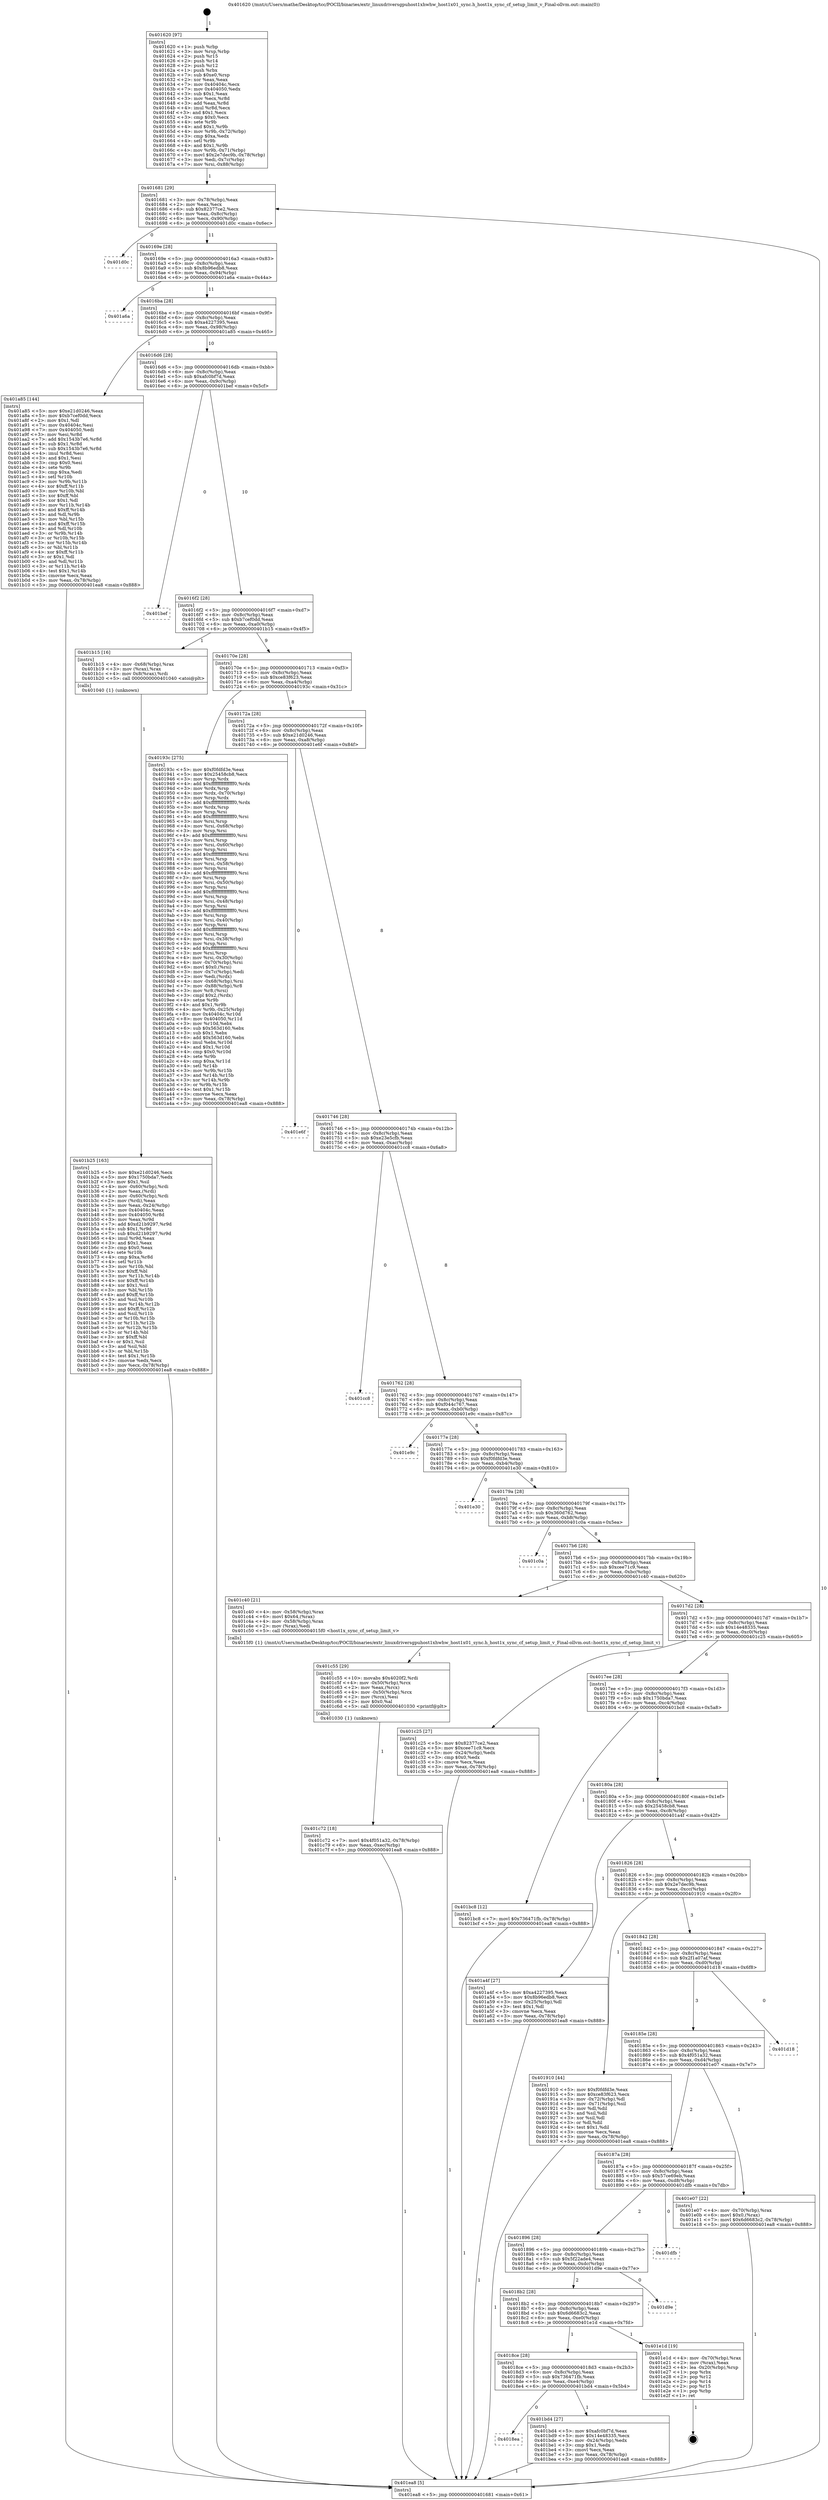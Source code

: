 digraph "0x401620" {
  label = "0x401620 (/mnt/c/Users/mathe/Desktop/tcc/POCII/binaries/extr_linuxdriversgpuhost1xhwhw_host1x01_sync.h_host1x_sync_cf_setup_limit_v_Final-ollvm.out::main(0))"
  labelloc = "t"
  node[shape=record]

  Entry [label="",width=0.3,height=0.3,shape=circle,fillcolor=black,style=filled]
  "0x401681" [label="{
     0x401681 [29]\l
     | [instrs]\l
     &nbsp;&nbsp;0x401681 \<+3\>: mov -0x78(%rbp),%eax\l
     &nbsp;&nbsp;0x401684 \<+2\>: mov %eax,%ecx\l
     &nbsp;&nbsp;0x401686 \<+6\>: sub $0x82377ce2,%ecx\l
     &nbsp;&nbsp;0x40168c \<+6\>: mov %eax,-0x8c(%rbp)\l
     &nbsp;&nbsp;0x401692 \<+6\>: mov %ecx,-0x90(%rbp)\l
     &nbsp;&nbsp;0x401698 \<+6\>: je 0000000000401d0c \<main+0x6ec\>\l
  }"]
  "0x401d0c" [label="{
     0x401d0c\l
  }", style=dashed]
  "0x40169e" [label="{
     0x40169e [28]\l
     | [instrs]\l
     &nbsp;&nbsp;0x40169e \<+5\>: jmp 00000000004016a3 \<main+0x83\>\l
     &nbsp;&nbsp;0x4016a3 \<+6\>: mov -0x8c(%rbp),%eax\l
     &nbsp;&nbsp;0x4016a9 \<+5\>: sub $0x8b96edb8,%eax\l
     &nbsp;&nbsp;0x4016ae \<+6\>: mov %eax,-0x94(%rbp)\l
     &nbsp;&nbsp;0x4016b4 \<+6\>: je 0000000000401a6a \<main+0x44a\>\l
  }"]
  Exit [label="",width=0.3,height=0.3,shape=circle,fillcolor=black,style=filled,peripheries=2]
  "0x401a6a" [label="{
     0x401a6a\l
  }", style=dashed]
  "0x4016ba" [label="{
     0x4016ba [28]\l
     | [instrs]\l
     &nbsp;&nbsp;0x4016ba \<+5\>: jmp 00000000004016bf \<main+0x9f\>\l
     &nbsp;&nbsp;0x4016bf \<+6\>: mov -0x8c(%rbp),%eax\l
     &nbsp;&nbsp;0x4016c5 \<+5\>: sub $0xa4227395,%eax\l
     &nbsp;&nbsp;0x4016ca \<+6\>: mov %eax,-0x98(%rbp)\l
     &nbsp;&nbsp;0x4016d0 \<+6\>: je 0000000000401a85 \<main+0x465\>\l
  }"]
  "0x401c72" [label="{
     0x401c72 [18]\l
     | [instrs]\l
     &nbsp;&nbsp;0x401c72 \<+7\>: movl $0x4f051a32,-0x78(%rbp)\l
     &nbsp;&nbsp;0x401c79 \<+6\>: mov %eax,-0xec(%rbp)\l
     &nbsp;&nbsp;0x401c7f \<+5\>: jmp 0000000000401ea8 \<main+0x888\>\l
  }"]
  "0x401a85" [label="{
     0x401a85 [144]\l
     | [instrs]\l
     &nbsp;&nbsp;0x401a85 \<+5\>: mov $0xe21d0246,%eax\l
     &nbsp;&nbsp;0x401a8a \<+5\>: mov $0xb7cef0dd,%ecx\l
     &nbsp;&nbsp;0x401a8f \<+2\>: mov $0x1,%dl\l
     &nbsp;&nbsp;0x401a91 \<+7\>: mov 0x40404c,%esi\l
     &nbsp;&nbsp;0x401a98 \<+7\>: mov 0x404050,%edi\l
     &nbsp;&nbsp;0x401a9f \<+3\>: mov %esi,%r8d\l
     &nbsp;&nbsp;0x401aa2 \<+7\>: add $0x1543b7e6,%r8d\l
     &nbsp;&nbsp;0x401aa9 \<+4\>: sub $0x1,%r8d\l
     &nbsp;&nbsp;0x401aad \<+7\>: sub $0x1543b7e6,%r8d\l
     &nbsp;&nbsp;0x401ab4 \<+4\>: imul %r8d,%esi\l
     &nbsp;&nbsp;0x401ab8 \<+3\>: and $0x1,%esi\l
     &nbsp;&nbsp;0x401abb \<+3\>: cmp $0x0,%esi\l
     &nbsp;&nbsp;0x401abe \<+4\>: sete %r9b\l
     &nbsp;&nbsp;0x401ac2 \<+3\>: cmp $0xa,%edi\l
     &nbsp;&nbsp;0x401ac5 \<+4\>: setl %r10b\l
     &nbsp;&nbsp;0x401ac9 \<+3\>: mov %r9b,%r11b\l
     &nbsp;&nbsp;0x401acc \<+4\>: xor $0xff,%r11b\l
     &nbsp;&nbsp;0x401ad0 \<+3\>: mov %r10b,%bl\l
     &nbsp;&nbsp;0x401ad3 \<+3\>: xor $0xff,%bl\l
     &nbsp;&nbsp;0x401ad6 \<+3\>: xor $0x1,%dl\l
     &nbsp;&nbsp;0x401ad9 \<+3\>: mov %r11b,%r14b\l
     &nbsp;&nbsp;0x401adc \<+4\>: and $0xff,%r14b\l
     &nbsp;&nbsp;0x401ae0 \<+3\>: and %dl,%r9b\l
     &nbsp;&nbsp;0x401ae3 \<+3\>: mov %bl,%r15b\l
     &nbsp;&nbsp;0x401ae6 \<+4\>: and $0xff,%r15b\l
     &nbsp;&nbsp;0x401aea \<+3\>: and %dl,%r10b\l
     &nbsp;&nbsp;0x401aed \<+3\>: or %r9b,%r14b\l
     &nbsp;&nbsp;0x401af0 \<+3\>: or %r10b,%r15b\l
     &nbsp;&nbsp;0x401af3 \<+3\>: xor %r15b,%r14b\l
     &nbsp;&nbsp;0x401af6 \<+3\>: or %bl,%r11b\l
     &nbsp;&nbsp;0x401af9 \<+4\>: xor $0xff,%r11b\l
     &nbsp;&nbsp;0x401afd \<+3\>: or $0x1,%dl\l
     &nbsp;&nbsp;0x401b00 \<+3\>: and %dl,%r11b\l
     &nbsp;&nbsp;0x401b03 \<+3\>: or %r11b,%r14b\l
     &nbsp;&nbsp;0x401b06 \<+4\>: test $0x1,%r14b\l
     &nbsp;&nbsp;0x401b0a \<+3\>: cmovne %ecx,%eax\l
     &nbsp;&nbsp;0x401b0d \<+3\>: mov %eax,-0x78(%rbp)\l
     &nbsp;&nbsp;0x401b10 \<+5\>: jmp 0000000000401ea8 \<main+0x888\>\l
  }"]
  "0x4016d6" [label="{
     0x4016d6 [28]\l
     | [instrs]\l
     &nbsp;&nbsp;0x4016d6 \<+5\>: jmp 00000000004016db \<main+0xbb\>\l
     &nbsp;&nbsp;0x4016db \<+6\>: mov -0x8c(%rbp),%eax\l
     &nbsp;&nbsp;0x4016e1 \<+5\>: sub $0xafc0bf7d,%eax\l
     &nbsp;&nbsp;0x4016e6 \<+6\>: mov %eax,-0x9c(%rbp)\l
     &nbsp;&nbsp;0x4016ec \<+6\>: je 0000000000401bef \<main+0x5cf\>\l
  }"]
  "0x401c55" [label="{
     0x401c55 [29]\l
     | [instrs]\l
     &nbsp;&nbsp;0x401c55 \<+10\>: movabs $0x4020f2,%rdi\l
     &nbsp;&nbsp;0x401c5f \<+4\>: mov -0x50(%rbp),%rcx\l
     &nbsp;&nbsp;0x401c63 \<+2\>: mov %eax,(%rcx)\l
     &nbsp;&nbsp;0x401c65 \<+4\>: mov -0x50(%rbp),%rcx\l
     &nbsp;&nbsp;0x401c69 \<+2\>: mov (%rcx),%esi\l
     &nbsp;&nbsp;0x401c6b \<+2\>: mov $0x0,%al\l
     &nbsp;&nbsp;0x401c6d \<+5\>: call 0000000000401030 \<printf@plt\>\l
     | [calls]\l
     &nbsp;&nbsp;0x401030 \{1\} (unknown)\l
  }"]
  "0x401bef" [label="{
     0x401bef\l
  }", style=dashed]
  "0x4016f2" [label="{
     0x4016f2 [28]\l
     | [instrs]\l
     &nbsp;&nbsp;0x4016f2 \<+5\>: jmp 00000000004016f7 \<main+0xd7\>\l
     &nbsp;&nbsp;0x4016f7 \<+6\>: mov -0x8c(%rbp),%eax\l
     &nbsp;&nbsp;0x4016fd \<+5\>: sub $0xb7cef0dd,%eax\l
     &nbsp;&nbsp;0x401702 \<+6\>: mov %eax,-0xa0(%rbp)\l
     &nbsp;&nbsp;0x401708 \<+6\>: je 0000000000401b15 \<main+0x4f5\>\l
  }"]
  "0x4018ea" [label="{
     0x4018ea\l
  }", style=dashed]
  "0x401b15" [label="{
     0x401b15 [16]\l
     | [instrs]\l
     &nbsp;&nbsp;0x401b15 \<+4\>: mov -0x68(%rbp),%rax\l
     &nbsp;&nbsp;0x401b19 \<+3\>: mov (%rax),%rax\l
     &nbsp;&nbsp;0x401b1c \<+4\>: mov 0x8(%rax),%rdi\l
     &nbsp;&nbsp;0x401b20 \<+5\>: call 0000000000401040 \<atoi@plt\>\l
     | [calls]\l
     &nbsp;&nbsp;0x401040 \{1\} (unknown)\l
  }"]
  "0x40170e" [label="{
     0x40170e [28]\l
     | [instrs]\l
     &nbsp;&nbsp;0x40170e \<+5\>: jmp 0000000000401713 \<main+0xf3\>\l
     &nbsp;&nbsp;0x401713 \<+6\>: mov -0x8c(%rbp),%eax\l
     &nbsp;&nbsp;0x401719 \<+5\>: sub $0xce83f623,%eax\l
     &nbsp;&nbsp;0x40171e \<+6\>: mov %eax,-0xa4(%rbp)\l
     &nbsp;&nbsp;0x401724 \<+6\>: je 000000000040193c \<main+0x31c\>\l
  }"]
  "0x401bd4" [label="{
     0x401bd4 [27]\l
     | [instrs]\l
     &nbsp;&nbsp;0x401bd4 \<+5\>: mov $0xafc0bf7d,%eax\l
     &nbsp;&nbsp;0x401bd9 \<+5\>: mov $0x14e48335,%ecx\l
     &nbsp;&nbsp;0x401bde \<+3\>: mov -0x24(%rbp),%edx\l
     &nbsp;&nbsp;0x401be1 \<+3\>: cmp $0x1,%edx\l
     &nbsp;&nbsp;0x401be4 \<+3\>: cmovl %ecx,%eax\l
     &nbsp;&nbsp;0x401be7 \<+3\>: mov %eax,-0x78(%rbp)\l
     &nbsp;&nbsp;0x401bea \<+5\>: jmp 0000000000401ea8 \<main+0x888\>\l
  }"]
  "0x40193c" [label="{
     0x40193c [275]\l
     | [instrs]\l
     &nbsp;&nbsp;0x40193c \<+5\>: mov $0xf0fdfd3e,%eax\l
     &nbsp;&nbsp;0x401941 \<+5\>: mov $0x25458cb8,%ecx\l
     &nbsp;&nbsp;0x401946 \<+3\>: mov %rsp,%rdx\l
     &nbsp;&nbsp;0x401949 \<+4\>: add $0xfffffffffffffff0,%rdx\l
     &nbsp;&nbsp;0x40194d \<+3\>: mov %rdx,%rsp\l
     &nbsp;&nbsp;0x401950 \<+4\>: mov %rdx,-0x70(%rbp)\l
     &nbsp;&nbsp;0x401954 \<+3\>: mov %rsp,%rdx\l
     &nbsp;&nbsp;0x401957 \<+4\>: add $0xfffffffffffffff0,%rdx\l
     &nbsp;&nbsp;0x40195b \<+3\>: mov %rdx,%rsp\l
     &nbsp;&nbsp;0x40195e \<+3\>: mov %rsp,%rsi\l
     &nbsp;&nbsp;0x401961 \<+4\>: add $0xfffffffffffffff0,%rsi\l
     &nbsp;&nbsp;0x401965 \<+3\>: mov %rsi,%rsp\l
     &nbsp;&nbsp;0x401968 \<+4\>: mov %rsi,-0x68(%rbp)\l
     &nbsp;&nbsp;0x40196c \<+3\>: mov %rsp,%rsi\l
     &nbsp;&nbsp;0x40196f \<+4\>: add $0xfffffffffffffff0,%rsi\l
     &nbsp;&nbsp;0x401973 \<+3\>: mov %rsi,%rsp\l
     &nbsp;&nbsp;0x401976 \<+4\>: mov %rsi,-0x60(%rbp)\l
     &nbsp;&nbsp;0x40197a \<+3\>: mov %rsp,%rsi\l
     &nbsp;&nbsp;0x40197d \<+4\>: add $0xfffffffffffffff0,%rsi\l
     &nbsp;&nbsp;0x401981 \<+3\>: mov %rsi,%rsp\l
     &nbsp;&nbsp;0x401984 \<+4\>: mov %rsi,-0x58(%rbp)\l
     &nbsp;&nbsp;0x401988 \<+3\>: mov %rsp,%rsi\l
     &nbsp;&nbsp;0x40198b \<+4\>: add $0xfffffffffffffff0,%rsi\l
     &nbsp;&nbsp;0x40198f \<+3\>: mov %rsi,%rsp\l
     &nbsp;&nbsp;0x401992 \<+4\>: mov %rsi,-0x50(%rbp)\l
     &nbsp;&nbsp;0x401996 \<+3\>: mov %rsp,%rsi\l
     &nbsp;&nbsp;0x401999 \<+4\>: add $0xfffffffffffffff0,%rsi\l
     &nbsp;&nbsp;0x40199d \<+3\>: mov %rsi,%rsp\l
     &nbsp;&nbsp;0x4019a0 \<+4\>: mov %rsi,-0x48(%rbp)\l
     &nbsp;&nbsp;0x4019a4 \<+3\>: mov %rsp,%rsi\l
     &nbsp;&nbsp;0x4019a7 \<+4\>: add $0xfffffffffffffff0,%rsi\l
     &nbsp;&nbsp;0x4019ab \<+3\>: mov %rsi,%rsp\l
     &nbsp;&nbsp;0x4019ae \<+4\>: mov %rsi,-0x40(%rbp)\l
     &nbsp;&nbsp;0x4019b2 \<+3\>: mov %rsp,%rsi\l
     &nbsp;&nbsp;0x4019b5 \<+4\>: add $0xfffffffffffffff0,%rsi\l
     &nbsp;&nbsp;0x4019b9 \<+3\>: mov %rsi,%rsp\l
     &nbsp;&nbsp;0x4019bc \<+4\>: mov %rsi,-0x38(%rbp)\l
     &nbsp;&nbsp;0x4019c0 \<+3\>: mov %rsp,%rsi\l
     &nbsp;&nbsp;0x4019c3 \<+4\>: add $0xfffffffffffffff0,%rsi\l
     &nbsp;&nbsp;0x4019c7 \<+3\>: mov %rsi,%rsp\l
     &nbsp;&nbsp;0x4019ca \<+4\>: mov %rsi,-0x30(%rbp)\l
     &nbsp;&nbsp;0x4019ce \<+4\>: mov -0x70(%rbp),%rsi\l
     &nbsp;&nbsp;0x4019d2 \<+6\>: movl $0x0,(%rsi)\l
     &nbsp;&nbsp;0x4019d8 \<+3\>: mov -0x7c(%rbp),%edi\l
     &nbsp;&nbsp;0x4019db \<+2\>: mov %edi,(%rdx)\l
     &nbsp;&nbsp;0x4019dd \<+4\>: mov -0x68(%rbp),%rsi\l
     &nbsp;&nbsp;0x4019e1 \<+7\>: mov -0x88(%rbp),%r8\l
     &nbsp;&nbsp;0x4019e8 \<+3\>: mov %r8,(%rsi)\l
     &nbsp;&nbsp;0x4019eb \<+3\>: cmpl $0x2,(%rdx)\l
     &nbsp;&nbsp;0x4019ee \<+4\>: setne %r9b\l
     &nbsp;&nbsp;0x4019f2 \<+4\>: and $0x1,%r9b\l
     &nbsp;&nbsp;0x4019f6 \<+4\>: mov %r9b,-0x25(%rbp)\l
     &nbsp;&nbsp;0x4019fa \<+8\>: mov 0x40404c,%r10d\l
     &nbsp;&nbsp;0x401a02 \<+8\>: mov 0x404050,%r11d\l
     &nbsp;&nbsp;0x401a0a \<+3\>: mov %r10d,%ebx\l
     &nbsp;&nbsp;0x401a0d \<+6\>: sub $0x563d160,%ebx\l
     &nbsp;&nbsp;0x401a13 \<+3\>: sub $0x1,%ebx\l
     &nbsp;&nbsp;0x401a16 \<+6\>: add $0x563d160,%ebx\l
     &nbsp;&nbsp;0x401a1c \<+4\>: imul %ebx,%r10d\l
     &nbsp;&nbsp;0x401a20 \<+4\>: and $0x1,%r10d\l
     &nbsp;&nbsp;0x401a24 \<+4\>: cmp $0x0,%r10d\l
     &nbsp;&nbsp;0x401a28 \<+4\>: sete %r9b\l
     &nbsp;&nbsp;0x401a2c \<+4\>: cmp $0xa,%r11d\l
     &nbsp;&nbsp;0x401a30 \<+4\>: setl %r14b\l
     &nbsp;&nbsp;0x401a34 \<+3\>: mov %r9b,%r15b\l
     &nbsp;&nbsp;0x401a37 \<+3\>: and %r14b,%r15b\l
     &nbsp;&nbsp;0x401a3a \<+3\>: xor %r14b,%r9b\l
     &nbsp;&nbsp;0x401a3d \<+3\>: or %r9b,%r15b\l
     &nbsp;&nbsp;0x401a40 \<+4\>: test $0x1,%r15b\l
     &nbsp;&nbsp;0x401a44 \<+3\>: cmovne %ecx,%eax\l
     &nbsp;&nbsp;0x401a47 \<+3\>: mov %eax,-0x78(%rbp)\l
     &nbsp;&nbsp;0x401a4a \<+5\>: jmp 0000000000401ea8 \<main+0x888\>\l
  }"]
  "0x40172a" [label="{
     0x40172a [28]\l
     | [instrs]\l
     &nbsp;&nbsp;0x40172a \<+5\>: jmp 000000000040172f \<main+0x10f\>\l
     &nbsp;&nbsp;0x40172f \<+6\>: mov -0x8c(%rbp),%eax\l
     &nbsp;&nbsp;0x401735 \<+5\>: sub $0xe21d0246,%eax\l
     &nbsp;&nbsp;0x40173a \<+6\>: mov %eax,-0xa8(%rbp)\l
     &nbsp;&nbsp;0x401740 \<+6\>: je 0000000000401e6f \<main+0x84f\>\l
  }"]
  "0x4018ce" [label="{
     0x4018ce [28]\l
     | [instrs]\l
     &nbsp;&nbsp;0x4018ce \<+5\>: jmp 00000000004018d3 \<main+0x2b3\>\l
     &nbsp;&nbsp;0x4018d3 \<+6\>: mov -0x8c(%rbp),%eax\l
     &nbsp;&nbsp;0x4018d9 \<+5\>: sub $0x736471fb,%eax\l
     &nbsp;&nbsp;0x4018de \<+6\>: mov %eax,-0xe4(%rbp)\l
     &nbsp;&nbsp;0x4018e4 \<+6\>: je 0000000000401bd4 \<main+0x5b4\>\l
  }"]
  "0x401e6f" [label="{
     0x401e6f\l
  }", style=dashed]
  "0x401746" [label="{
     0x401746 [28]\l
     | [instrs]\l
     &nbsp;&nbsp;0x401746 \<+5\>: jmp 000000000040174b \<main+0x12b\>\l
     &nbsp;&nbsp;0x40174b \<+6\>: mov -0x8c(%rbp),%eax\l
     &nbsp;&nbsp;0x401751 \<+5\>: sub $0xe23e5cfb,%eax\l
     &nbsp;&nbsp;0x401756 \<+6\>: mov %eax,-0xac(%rbp)\l
     &nbsp;&nbsp;0x40175c \<+6\>: je 0000000000401cc8 \<main+0x6a8\>\l
  }"]
  "0x401e1d" [label="{
     0x401e1d [19]\l
     | [instrs]\l
     &nbsp;&nbsp;0x401e1d \<+4\>: mov -0x70(%rbp),%rax\l
     &nbsp;&nbsp;0x401e21 \<+2\>: mov (%rax),%eax\l
     &nbsp;&nbsp;0x401e23 \<+4\>: lea -0x20(%rbp),%rsp\l
     &nbsp;&nbsp;0x401e27 \<+1\>: pop %rbx\l
     &nbsp;&nbsp;0x401e28 \<+2\>: pop %r12\l
     &nbsp;&nbsp;0x401e2a \<+2\>: pop %r14\l
     &nbsp;&nbsp;0x401e2c \<+2\>: pop %r15\l
     &nbsp;&nbsp;0x401e2e \<+1\>: pop %rbp\l
     &nbsp;&nbsp;0x401e2f \<+1\>: ret\l
  }"]
  "0x401cc8" [label="{
     0x401cc8\l
  }", style=dashed]
  "0x401762" [label="{
     0x401762 [28]\l
     | [instrs]\l
     &nbsp;&nbsp;0x401762 \<+5\>: jmp 0000000000401767 \<main+0x147\>\l
     &nbsp;&nbsp;0x401767 \<+6\>: mov -0x8c(%rbp),%eax\l
     &nbsp;&nbsp;0x40176d \<+5\>: sub $0xf044c767,%eax\l
     &nbsp;&nbsp;0x401772 \<+6\>: mov %eax,-0xb0(%rbp)\l
     &nbsp;&nbsp;0x401778 \<+6\>: je 0000000000401e9c \<main+0x87c\>\l
  }"]
  "0x4018b2" [label="{
     0x4018b2 [28]\l
     | [instrs]\l
     &nbsp;&nbsp;0x4018b2 \<+5\>: jmp 00000000004018b7 \<main+0x297\>\l
     &nbsp;&nbsp;0x4018b7 \<+6\>: mov -0x8c(%rbp),%eax\l
     &nbsp;&nbsp;0x4018bd \<+5\>: sub $0x6d6683c2,%eax\l
     &nbsp;&nbsp;0x4018c2 \<+6\>: mov %eax,-0xe0(%rbp)\l
     &nbsp;&nbsp;0x4018c8 \<+6\>: je 0000000000401e1d \<main+0x7fd\>\l
  }"]
  "0x401e9c" [label="{
     0x401e9c\l
  }", style=dashed]
  "0x40177e" [label="{
     0x40177e [28]\l
     | [instrs]\l
     &nbsp;&nbsp;0x40177e \<+5\>: jmp 0000000000401783 \<main+0x163\>\l
     &nbsp;&nbsp;0x401783 \<+6\>: mov -0x8c(%rbp),%eax\l
     &nbsp;&nbsp;0x401789 \<+5\>: sub $0xf0fdfd3e,%eax\l
     &nbsp;&nbsp;0x40178e \<+6\>: mov %eax,-0xb4(%rbp)\l
     &nbsp;&nbsp;0x401794 \<+6\>: je 0000000000401e30 \<main+0x810\>\l
  }"]
  "0x401d9e" [label="{
     0x401d9e\l
  }", style=dashed]
  "0x401e30" [label="{
     0x401e30\l
  }", style=dashed]
  "0x40179a" [label="{
     0x40179a [28]\l
     | [instrs]\l
     &nbsp;&nbsp;0x40179a \<+5\>: jmp 000000000040179f \<main+0x17f\>\l
     &nbsp;&nbsp;0x40179f \<+6\>: mov -0x8c(%rbp),%eax\l
     &nbsp;&nbsp;0x4017a5 \<+5\>: sub $0x360d762,%eax\l
     &nbsp;&nbsp;0x4017aa \<+6\>: mov %eax,-0xb8(%rbp)\l
     &nbsp;&nbsp;0x4017b0 \<+6\>: je 0000000000401c0a \<main+0x5ea\>\l
  }"]
  "0x401896" [label="{
     0x401896 [28]\l
     | [instrs]\l
     &nbsp;&nbsp;0x401896 \<+5\>: jmp 000000000040189b \<main+0x27b\>\l
     &nbsp;&nbsp;0x40189b \<+6\>: mov -0x8c(%rbp),%eax\l
     &nbsp;&nbsp;0x4018a1 \<+5\>: sub $0x5f22ade4,%eax\l
     &nbsp;&nbsp;0x4018a6 \<+6\>: mov %eax,-0xdc(%rbp)\l
     &nbsp;&nbsp;0x4018ac \<+6\>: je 0000000000401d9e \<main+0x77e\>\l
  }"]
  "0x401c0a" [label="{
     0x401c0a\l
  }", style=dashed]
  "0x4017b6" [label="{
     0x4017b6 [28]\l
     | [instrs]\l
     &nbsp;&nbsp;0x4017b6 \<+5\>: jmp 00000000004017bb \<main+0x19b\>\l
     &nbsp;&nbsp;0x4017bb \<+6\>: mov -0x8c(%rbp),%eax\l
     &nbsp;&nbsp;0x4017c1 \<+5\>: sub $0xcee71c9,%eax\l
     &nbsp;&nbsp;0x4017c6 \<+6\>: mov %eax,-0xbc(%rbp)\l
     &nbsp;&nbsp;0x4017cc \<+6\>: je 0000000000401c40 \<main+0x620\>\l
  }"]
  "0x401dfb" [label="{
     0x401dfb\l
  }", style=dashed]
  "0x401c40" [label="{
     0x401c40 [21]\l
     | [instrs]\l
     &nbsp;&nbsp;0x401c40 \<+4\>: mov -0x58(%rbp),%rax\l
     &nbsp;&nbsp;0x401c44 \<+6\>: movl $0x64,(%rax)\l
     &nbsp;&nbsp;0x401c4a \<+4\>: mov -0x58(%rbp),%rax\l
     &nbsp;&nbsp;0x401c4e \<+2\>: mov (%rax),%edi\l
     &nbsp;&nbsp;0x401c50 \<+5\>: call 00000000004015f0 \<host1x_sync_cf_setup_limit_v\>\l
     | [calls]\l
     &nbsp;&nbsp;0x4015f0 \{1\} (/mnt/c/Users/mathe/Desktop/tcc/POCII/binaries/extr_linuxdriversgpuhost1xhwhw_host1x01_sync.h_host1x_sync_cf_setup_limit_v_Final-ollvm.out::host1x_sync_cf_setup_limit_v)\l
  }"]
  "0x4017d2" [label="{
     0x4017d2 [28]\l
     | [instrs]\l
     &nbsp;&nbsp;0x4017d2 \<+5\>: jmp 00000000004017d7 \<main+0x1b7\>\l
     &nbsp;&nbsp;0x4017d7 \<+6\>: mov -0x8c(%rbp),%eax\l
     &nbsp;&nbsp;0x4017dd \<+5\>: sub $0x14e48335,%eax\l
     &nbsp;&nbsp;0x4017e2 \<+6\>: mov %eax,-0xc0(%rbp)\l
     &nbsp;&nbsp;0x4017e8 \<+6\>: je 0000000000401c25 \<main+0x605\>\l
  }"]
  "0x40187a" [label="{
     0x40187a [28]\l
     | [instrs]\l
     &nbsp;&nbsp;0x40187a \<+5\>: jmp 000000000040187f \<main+0x25f\>\l
     &nbsp;&nbsp;0x40187f \<+6\>: mov -0x8c(%rbp),%eax\l
     &nbsp;&nbsp;0x401885 \<+5\>: sub $0x57ce69eb,%eax\l
     &nbsp;&nbsp;0x40188a \<+6\>: mov %eax,-0xd8(%rbp)\l
     &nbsp;&nbsp;0x401890 \<+6\>: je 0000000000401dfb \<main+0x7db\>\l
  }"]
  "0x401c25" [label="{
     0x401c25 [27]\l
     | [instrs]\l
     &nbsp;&nbsp;0x401c25 \<+5\>: mov $0x82377ce2,%eax\l
     &nbsp;&nbsp;0x401c2a \<+5\>: mov $0xcee71c9,%ecx\l
     &nbsp;&nbsp;0x401c2f \<+3\>: mov -0x24(%rbp),%edx\l
     &nbsp;&nbsp;0x401c32 \<+3\>: cmp $0x0,%edx\l
     &nbsp;&nbsp;0x401c35 \<+3\>: cmove %ecx,%eax\l
     &nbsp;&nbsp;0x401c38 \<+3\>: mov %eax,-0x78(%rbp)\l
     &nbsp;&nbsp;0x401c3b \<+5\>: jmp 0000000000401ea8 \<main+0x888\>\l
  }"]
  "0x4017ee" [label="{
     0x4017ee [28]\l
     | [instrs]\l
     &nbsp;&nbsp;0x4017ee \<+5\>: jmp 00000000004017f3 \<main+0x1d3\>\l
     &nbsp;&nbsp;0x4017f3 \<+6\>: mov -0x8c(%rbp),%eax\l
     &nbsp;&nbsp;0x4017f9 \<+5\>: sub $0x1750bda7,%eax\l
     &nbsp;&nbsp;0x4017fe \<+6\>: mov %eax,-0xc4(%rbp)\l
     &nbsp;&nbsp;0x401804 \<+6\>: je 0000000000401bc8 \<main+0x5a8\>\l
  }"]
  "0x401e07" [label="{
     0x401e07 [22]\l
     | [instrs]\l
     &nbsp;&nbsp;0x401e07 \<+4\>: mov -0x70(%rbp),%rax\l
     &nbsp;&nbsp;0x401e0b \<+6\>: movl $0x0,(%rax)\l
     &nbsp;&nbsp;0x401e11 \<+7\>: movl $0x6d6683c2,-0x78(%rbp)\l
     &nbsp;&nbsp;0x401e18 \<+5\>: jmp 0000000000401ea8 \<main+0x888\>\l
  }"]
  "0x401bc8" [label="{
     0x401bc8 [12]\l
     | [instrs]\l
     &nbsp;&nbsp;0x401bc8 \<+7\>: movl $0x736471fb,-0x78(%rbp)\l
     &nbsp;&nbsp;0x401bcf \<+5\>: jmp 0000000000401ea8 \<main+0x888\>\l
  }"]
  "0x40180a" [label="{
     0x40180a [28]\l
     | [instrs]\l
     &nbsp;&nbsp;0x40180a \<+5\>: jmp 000000000040180f \<main+0x1ef\>\l
     &nbsp;&nbsp;0x40180f \<+6\>: mov -0x8c(%rbp),%eax\l
     &nbsp;&nbsp;0x401815 \<+5\>: sub $0x25458cb8,%eax\l
     &nbsp;&nbsp;0x40181a \<+6\>: mov %eax,-0xc8(%rbp)\l
     &nbsp;&nbsp;0x401820 \<+6\>: je 0000000000401a4f \<main+0x42f\>\l
  }"]
  "0x40185e" [label="{
     0x40185e [28]\l
     | [instrs]\l
     &nbsp;&nbsp;0x40185e \<+5\>: jmp 0000000000401863 \<main+0x243\>\l
     &nbsp;&nbsp;0x401863 \<+6\>: mov -0x8c(%rbp),%eax\l
     &nbsp;&nbsp;0x401869 \<+5\>: sub $0x4f051a32,%eax\l
     &nbsp;&nbsp;0x40186e \<+6\>: mov %eax,-0xd4(%rbp)\l
     &nbsp;&nbsp;0x401874 \<+6\>: je 0000000000401e07 \<main+0x7e7\>\l
  }"]
  "0x401a4f" [label="{
     0x401a4f [27]\l
     | [instrs]\l
     &nbsp;&nbsp;0x401a4f \<+5\>: mov $0xa4227395,%eax\l
     &nbsp;&nbsp;0x401a54 \<+5\>: mov $0x8b96edb8,%ecx\l
     &nbsp;&nbsp;0x401a59 \<+3\>: mov -0x25(%rbp),%dl\l
     &nbsp;&nbsp;0x401a5c \<+3\>: test $0x1,%dl\l
     &nbsp;&nbsp;0x401a5f \<+3\>: cmovne %ecx,%eax\l
     &nbsp;&nbsp;0x401a62 \<+3\>: mov %eax,-0x78(%rbp)\l
     &nbsp;&nbsp;0x401a65 \<+5\>: jmp 0000000000401ea8 \<main+0x888\>\l
  }"]
  "0x401826" [label="{
     0x401826 [28]\l
     | [instrs]\l
     &nbsp;&nbsp;0x401826 \<+5\>: jmp 000000000040182b \<main+0x20b\>\l
     &nbsp;&nbsp;0x40182b \<+6\>: mov -0x8c(%rbp),%eax\l
     &nbsp;&nbsp;0x401831 \<+5\>: sub $0x2e7dec9b,%eax\l
     &nbsp;&nbsp;0x401836 \<+6\>: mov %eax,-0xcc(%rbp)\l
     &nbsp;&nbsp;0x40183c \<+6\>: je 0000000000401910 \<main+0x2f0\>\l
  }"]
  "0x401d18" [label="{
     0x401d18\l
  }", style=dashed]
  "0x401910" [label="{
     0x401910 [44]\l
     | [instrs]\l
     &nbsp;&nbsp;0x401910 \<+5\>: mov $0xf0fdfd3e,%eax\l
     &nbsp;&nbsp;0x401915 \<+5\>: mov $0xce83f623,%ecx\l
     &nbsp;&nbsp;0x40191a \<+3\>: mov -0x72(%rbp),%dl\l
     &nbsp;&nbsp;0x40191d \<+4\>: mov -0x71(%rbp),%sil\l
     &nbsp;&nbsp;0x401921 \<+3\>: mov %dl,%dil\l
     &nbsp;&nbsp;0x401924 \<+3\>: and %sil,%dil\l
     &nbsp;&nbsp;0x401927 \<+3\>: xor %sil,%dl\l
     &nbsp;&nbsp;0x40192a \<+3\>: or %dl,%dil\l
     &nbsp;&nbsp;0x40192d \<+4\>: test $0x1,%dil\l
     &nbsp;&nbsp;0x401931 \<+3\>: cmovne %ecx,%eax\l
     &nbsp;&nbsp;0x401934 \<+3\>: mov %eax,-0x78(%rbp)\l
     &nbsp;&nbsp;0x401937 \<+5\>: jmp 0000000000401ea8 \<main+0x888\>\l
  }"]
  "0x401842" [label="{
     0x401842 [28]\l
     | [instrs]\l
     &nbsp;&nbsp;0x401842 \<+5\>: jmp 0000000000401847 \<main+0x227\>\l
     &nbsp;&nbsp;0x401847 \<+6\>: mov -0x8c(%rbp),%eax\l
     &nbsp;&nbsp;0x40184d \<+5\>: sub $0x2f1a07af,%eax\l
     &nbsp;&nbsp;0x401852 \<+6\>: mov %eax,-0xd0(%rbp)\l
     &nbsp;&nbsp;0x401858 \<+6\>: je 0000000000401d18 \<main+0x6f8\>\l
  }"]
  "0x401ea8" [label="{
     0x401ea8 [5]\l
     | [instrs]\l
     &nbsp;&nbsp;0x401ea8 \<+5\>: jmp 0000000000401681 \<main+0x61\>\l
  }"]
  "0x401620" [label="{
     0x401620 [97]\l
     | [instrs]\l
     &nbsp;&nbsp;0x401620 \<+1\>: push %rbp\l
     &nbsp;&nbsp;0x401621 \<+3\>: mov %rsp,%rbp\l
     &nbsp;&nbsp;0x401624 \<+2\>: push %r15\l
     &nbsp;&nbsp;0x401626 \<+2\>: push %r14\l
     &nbsp;&nbsp;0x401628 \<+2\>: push %r12\l
     &nbsp;&nbsp;0x40162a \<+1\>: push %rbx\l
     &nbsp;&nbsp;0x40162b \<+7\>: sub $0xe0,%rsp\l
     &nbsp;&nbsp;0x401632 \<+2\>: xor %eax,%eax\l
     &nbsp;&nbsp;0x401634 \<+7\>: mov 0x40404c,%ecx\l
     &nbsp;&nbsp;0x40163b \<+7\>: mov 0x404050,%edx\l
     &nbsp;&nbsp;0x401642 \<+3\>: sub $0x1,%eax\l
     &nbsp;&nbsp;0x401645 \<+3\>: mov %ecx,%r8d\l
     &nbsp;&nbsp;0x401648 \<+3\>: add %eax,%r8d\l
     &nbsp;&nbsp;0x40164b \<+4\>: imul %r8d,%ecx\l
     &nbsp;&nbsp;0x40164f \<+3\>: and $0x1,%ecx\l
     &nbsp;&nbsp;0x401652 \<+3\>: cmp $0x0,%ecx\l
     &nbsp;&nbsp;0x401655 \<+4\>: sete %r9b\l
     &nbsp;&nbsp;0x401659 \<+4\>: and $0x1,%r9b\l
     &nbsp;&nbsp;0x40165d \<+4\>: mov %r9b,-0x72(%rbp)\l
     &nbsp;&nbsp;0x401661 \<+3\>: cmp $0xa,%edx\l
     &nbsp;&nbsp;0x401664 \<+4\>: setl %r9b\l
     &nbsp;&nbsp;0x401668 \<+4\>: and $0x1,%r9b\l
     &nbsp;&nbsp;0x40166c \<+4\>: mov %r9b,-0x71(%rbp)\l
     &nbsp;&nbsp;0x401670 \<+7\>: movl $0x2e7dec9b,-0x78(%rbp)\l
     &nbsp;&nbsp;0x401677 \<+3\>: mov %edi,-0x7c(%rbp)\l
     &nbsp;&nbsp;0x40167a \<+7\>: mov %rsi,-0x88(%rbp)\l
  }"]
  "0x401b25" [label="{
     0x401b25 [163]\l
     | [instrs]\l
     &nbsp;&nbsp;0x401b25 \<+5\>: mov $0xe21d0246,%ecx\l
     &nbsp;&nbsp;0x401b2a \<+5\>: mov $0x1750bda7,%edx\l
     &nbsp;&nbsp;0x401b2f \<+3\>: mov $0x1,%sil\l
     &nbsp;&nbsp;0x401b32 \<+4\>: mov -0x60(%rbp),%rdi\l
     &nbsp;&nbsp;0x401b36 \<+2\>: mov %eax,(%rdi)\l
     &nbsp;&nbsp;0x401b38 \<+4\>: mov -0x60(%rbp),%rdi\l
     &nbsp;&nbsp;0x401b3c \<+2\>: mov (%rdi),%eax\l
     &nbsp;&nbsp;0x401b3e \<+3\>: mov %eax,-0x24(%rbp)\l
     &nbsp;&nbsp;0x401b41 \<+7\>: mov 0x40404c,%eax\l
     &nbsp;&nbsp;0x401b48 \<+8\>: mov 0x404050,%r8d\l
     &nbsp;&nbsp;0x401b50 \<+3\>: mov %eax,%r9d\l
     &nbsp;&nbsp;0x401b53 \<+7\>: add $0xd21b9297,%r9d\l
     &nbsp;&nbsp;0x401b5a \<+4\>: sub $0x1,%r9d\l
     &nbsp;&nbsp;0x401b5e \<+7\>: sub $0xd21b9297,%r9d\l
     &nbsp;&nbsp;0x401b65 \<+4\>: imul %r9d,%eax\l
     &nbsp;&nbsp;0x401b69 \<+3\>: and $0x1,%eax\l
     &nbsp;&nbsp;0x401b6c \<+3\>: cmp $0x0,%eax\l
     &nbsp;&nbsp;0x401b6f \<+4\>: sete %r10b\l
     &nbsp;&nbsp;0x401b73 \<+4\>: cmp $0xa,%r8d\l
     &nbsp;&nbsp;0x401b77 \<+4\>: setl %r11b\l
     &nbsp;&nbsp;0x401b7b \<+3\>: mov %r10b,%bl\l
     &nbsp;&nbsp;0x401b7e \<+3\>: xor $0xff,%bl\l
     &nbsp;&nbsp;0x401b81 \<+3\>: mov %r11b,%r14b\l
     &nbsp;&nbsp;0x401b84 \<+4\>: xor $0xff,%r14b\l
     &nbsp;&nbsp;0x401b88 \<+4\>: xor $0x1,%sil\l
     &nbsp;&nbsp;0x401b8c \<+3\>: mov %bl,%r15b\l
     &nbsp;&nbsp;0x401b8f \<+4\>: and $0xff,%r15b\l
     &nbsp;&nbsp;0x401b93 \<+3\>: and %sil,%r10b\l
     &nbsp;&nbsp;0x401b96 \<+3\>: mov %r14b,%r12b\l
     &nbsp;&nbsp;0x401b99 \<+4\>: and $0xff,%r12b\l
     &nbsp;&nbsp;0x401b9d \<+3\>: and %sil,%r11b\l
     &nbsp;&nbsp;0x401ba0 \<+3\>: or %r10b,%r15b\l
     &nbsp;&nbsp;0x401ba3 \<+3\>: or %r11b,%r12b\l
     &nbsp;&nbsp;0x401ba6 \<+3\>: xor %r12b,%r15b\l
     &nbsp;&nbsp;0x401ba9 \<+3\>: or %r14b,%bl\l
     &nbsp;&nbsp;0x401bac \<+3\>: xor $0xff,%bl\l
     &nbsp;&nbsp;0x401baf \<+4\>: or $0x1,%sil\l
     &nbsp;&nbsp;0x401bb3 \<+3\>: and %sil,%bl\l
     &nbsp;&nbsp;0x401bb6 \<+3\>: or %bl,%r15b\l
     &nbsp;&nbsp;0x401bb9 \<+4\>: test $0x1,%r15b\l
     &nbsp;&nbsp;0x401bbd \<+3\>: cmovne %edx,%ecx\l
     &nbsp;&nbsp;0x401bc0 \<+3\>: mov %ecx,-0x78(%rbp)\l
     &nbsp;&nbsp;0x401bc3 \<+5\>: jmp 0000000000401ea8 \<main+0x888\>\l
  }"]
  Entry -> "0x401620" [label=" 1"]
  "0x401681" -> "0x401d0c" [label=" 0"]
  "0x401681" -> "0x40169e" [label=" 11"]
  "0x401e1d" -> Exit [label=" 1"]
  "0x40169e" -> "0x401a6a" [label=" 0"]
  "0x40169e" -> "0x4016ba" [label=" 11"]
  "0x401e07" -> "0x401ea8" [label=" 1"]
  "0x4016ba" -> "0x401a85" [label=" 1"]
  "0x4016ba" -> "0x4016d6" [label=" 10"]
  "0x401c72" -> "0x401ea8" [label=" 1"]
  "0x4016d6" -> "0x401bef" [label=" 0"]
  "0x4016d6" -> "0x4016f2" [label=" 10"]
  "0x401c55" -> "0x401c72" [label=" 1"]
  "0x4016f2" -> "0x401b15" [label=" 1"]
  "0x4016f2" -> "0x40170e" [label=" 9"]
  "0x401c40" -> "0x401c55" [label=" 1"]
  "0x40170e" -> "0x40193c" [label=" 1"]
  "0x40170e" -> "0x40172a" [label=" 8"]
  "0x401c25" -> "0x401ea8" [label=" 1"]
  "0x40172a" -> "0x401e6f" [label=" 0"]
  "0x40172a" -> "0x401746" [label=" 8"]
  "0x4018ce" -> "0x4018ea" [label=" 0"]
  "0x401746" -> "0x401cc8" [label=" 0"]
  "0x401746" -> "0x401762" [label=" 8"]
  "0x4018ce" -> "0x401bd4" [label=" 1"]
  "0x401762" -> "0x401e9c" [label=" 0"]
  "0x401762" -> "0x40177e" [label=" 8"]
  "0x4018b2" -> "0x4018ce" [label=" 1"]
  "0x40177e" -> "0x401e30" [label=" 0"]
  "0x40177e" -> "0x40179a" [label=" 8"]
  "0x4018b2" -> "0x401e1d" [label=" 1"]
  "0x40179a" -> "0x401c0a" [label=" 0"]
  "0x40179a" -> "0x4017b6" [label=" 8"]
  "0x401896" -> "0x4018b2" [label=" 2"]
  "0x4017b6" -> "0x401c40" [label=" 1"]
  "0x4017b6" -> "0x4017d2" [label=" 7"]
  "0x401896" -> "0x401d9e" [label=" 0"]
  "0x4017d2" -> "0x401c25" [label=" 1"]
  "0x4017d2" -> "0x4017ee" [label=" 6"]
  "0x40187a" -> "0x401896" [label=" 2"]
  "0x4017ee" -> "0x401bc8" [label=" 1"]
  "0x4017ee" -> "0x40180a" [label=" 5"]
  "0x40187a" -> "0x401dfb" [label=" 0"]
  "0x40180a" -> "0x401a4f" [label=" 1"]
  "0x40180a" -> "0x401826" [label=" 4"]
  "0x40185e" -> "0x40187a" [label=" 2"]
  "0x401826" -> "0x401910" [label=" 1"]
  "0x401826" -> "0x401842" [label=" 3"]
  "0x401910" -> "0x401ea8" [label=" 1"]
  "0x401620" -> "0x401681" [label=" 1"]
  "0x401ea8" -> "0x401681" [label=" 10"]
  "0x40185e" -> "0x401e07" [label=" 1"]
  "0x40193c" -> "0x401ea8" [label=" 1"]
  "0x401a4f" -> "0x401ea8" [label=" 1"]
  "0x401a85" -> "0x401ea8" [label=" 1"]
  "0x401b15" -> "0x401b25" [label=" 1"]
  "0x401b25" -> "0x401ea8" [label=" 1"]
  "0x401bc8" -> "0x401ea8" [label=" 1"]
  "0x401bd4" -> "0x401ea8" [label=" 1"]
  "0x401842" -> "0x401d18" [label=" 0"]
  "0x401842" -> "0x40185e" [label=" 3"]
}
